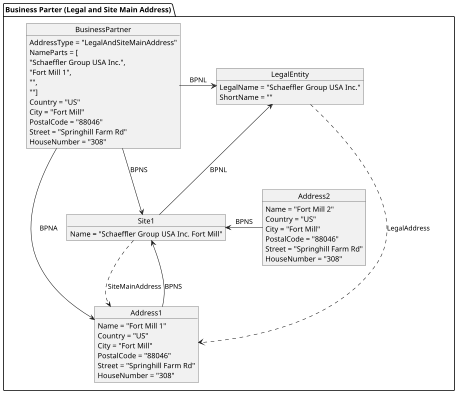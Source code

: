 @startuml legal-and-site-main-address

skinparam dpi 50

package "Business Parter (Legal and Site Main Address)" {
  object LegalEntity {
    LegalName = "Schaeffler Group USA Inc."
    ShortName = ""
  }

  object Address1 {
    Name = "Fort Mill 1"
    Country = "US"
    City = "Fort Mill"
    PostalCode = "88046"
    Street = "Springhill Farm Rd"
    HouseNumber = "308"
  }

  object Address2 {
    Name = "Fort Mill 2"
    Country = "US"
    City = "Fort Mill"
    PostalCode = "88046"
    Street = "Springhill Farm Rd"
    HouseNumber = "308"
  }

  object Site1 {
    Name = "Schaeffler Group USA Inc. Fort Mill"
  }

  object BusinessPartner {
    AddressType = "LegalAndSiteMainAddress"
    NameParts = [
      "Schaeffler Group USA Inc.", 
      "Fort Mill 1", 
      "", 
      ""]
    Country = "US"
    City = "Fort Mill"
    PostalCode = "88046"
    Street = "Springhill Farm Rd"
    HouseNumber = "308"
  }

  BusinessPartner -r-> LegalEntity : BPNL
  BusinessPartner -r-> Site1 : BPNS
  BusinessPartner -u-> Address1 : BPNA
  LegalEntity .d.> Address1 : LegalAddress
  Site1 .d.> Address1 : SiteMainAddress
  Address1 -u-> Site1 : BPNS
  Address2 -l-> Site1 : BPNS
  Site1 -u-> LegalEntity : BPNL
}

@enduml

